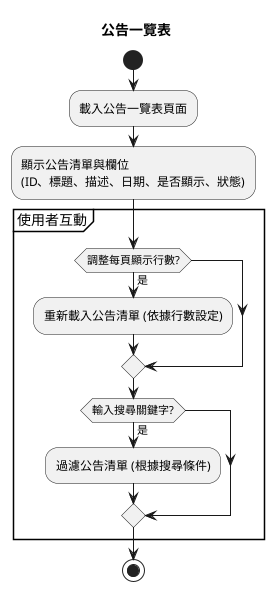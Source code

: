 @startuml 
title 公告一覽表
start

:載入公告一覽表頁面;

:顯示公告清單與欄位
(ID、標題、描述、日期、是否顯示、狀態);

partition "使用者互動" {
    if (調整每頁顯示行數?) then (是)
        :重新載入公告清單 (依據行數設定);
    endif

    if (輸入搜尋關鍵字?) then (是)
        :過濾公告清單 (根據搜尋條件);
    endif
}

stop

@enduml